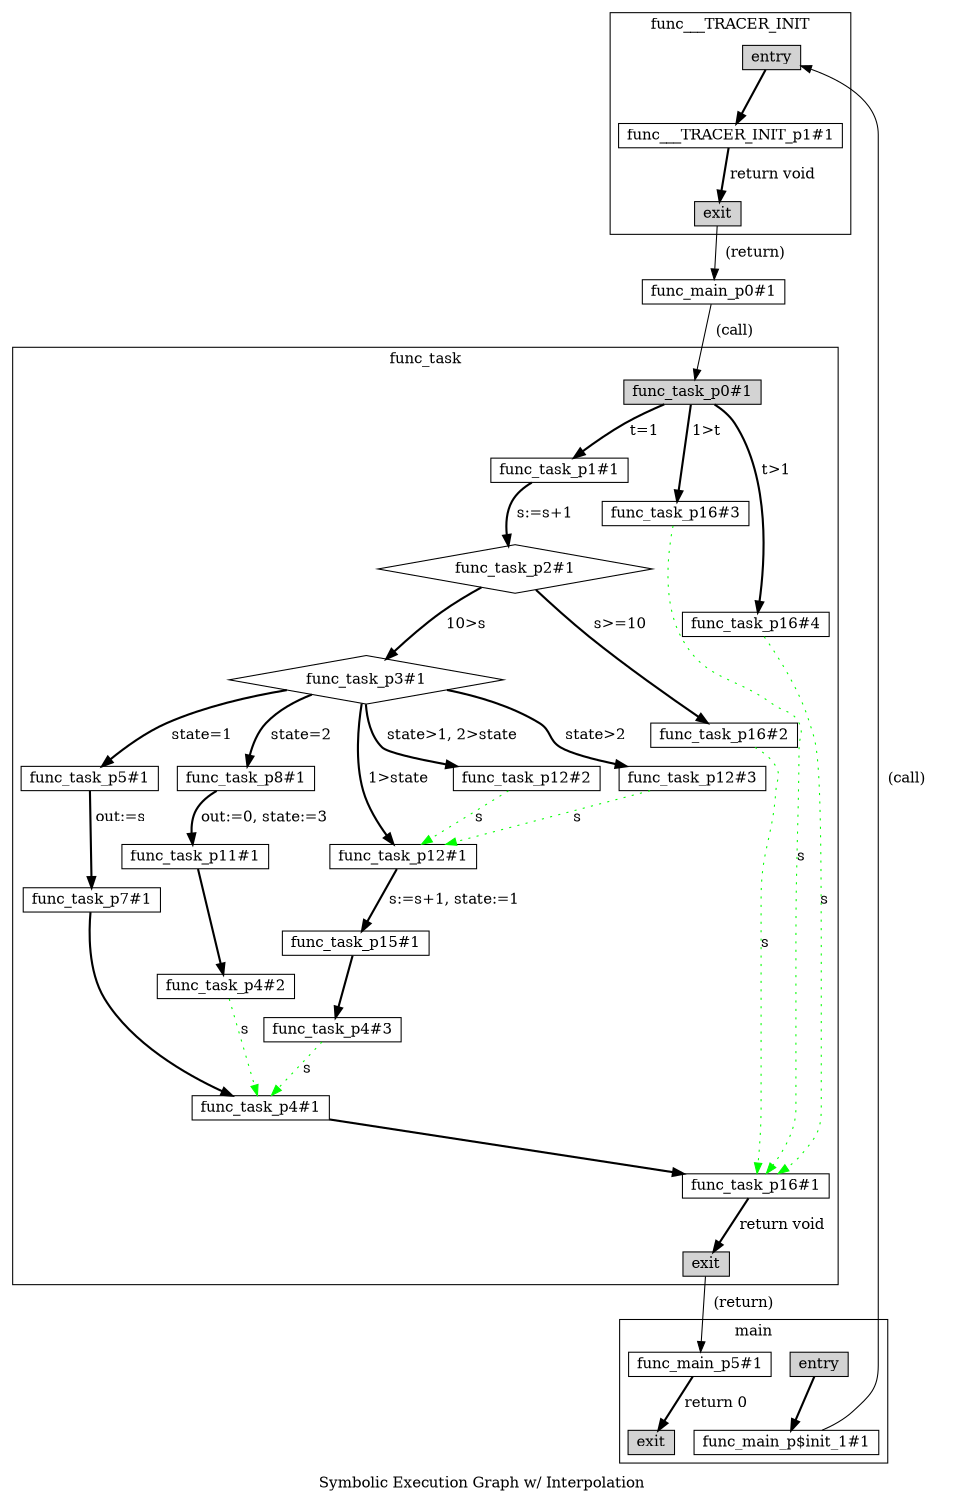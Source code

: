 digraph G { 
 	 label="Symbolic Execution Graph w/ Interpolation";
	 size = "10,10";
	 node [shape=plaintext,width=.1,height=.1]; 
	 compound=true;
	 subgraph "cluster_func___TRACER_INIT" { 
 	 label="func___TRACER_INIT"; 
	 "func___TRACER_INIT_p0#1" [label=entry,shape=box,style=filled];
	 "func___TRACER_INIT_p0#1" -> "func___TRACER_INIT_p1#1" [style=bold,label= " 	 "];
	 "func___TRACER_INIT_p1#1" [shape=box];
	 "func___TRACER_INIT_p1#1" -> "func___TRACER_INIT_p2#1" [style=bold,label= " return void	 "];
	 "func___TRACER_INIT_p2#1" [label="exit",shape=box,style=filled];
}
	 subgraph "cluster_main" { 
 	 label="main"; 
	 "func_main_p$init_0#1" [label=entry,shape=box,style=filled];
	 "func_main_p$init_0#1" -> "func_main_p$init_1#1" [style=bold,label= " 	 "];
	 "func_main_p5#1" [shape=box];
	 "func_main_p5#1" -> "func_main_p6#1" [style=bold,label= " return 0	 "];
	 "func_main_p6#1" [label="exit",shape=box,style=filled];
}
	 subgraph "cluster_func_task" { 
 	 label="func_task"; 
	 "func_task_p0#1" [shape=diamond];
	 "func_task_p0#1" -> "func_task_p1#1" [style=bold,label= " t=1	 "];
	 "func_task_p1#1" [shape=box];
	 "func_task_p1#1" -> "func_task_p2#1" [style=bold,label= " s:=s+1	 "];
	 "func_task_p2#1" [shape=diamond];
	 "func_task_p2#1" -> "func_task_p3#1" [style=bold,label= " 10>s	 "];
	 "func_task_p3#1" [shape=diamond];
	 "func_task_p3#1" -> "func_task_p5#1" [style=bold,label= " state=1	 "];
	 "func_task_p5#1" [shape=box];
	 "func_task_p5#1" -> "func_task_p7#1" [style=bold,label= " out:=s	 "];
	 "func_task_p7#1" [shape=box];
	 "func_task_p7#1" -> "func_task_p4#1" [style=bold,label= " 	 "];
	 "func_task_p4#1" [shape=box];
	 "func_task_p4#1" -> "func_task_p16#1" [style=bold,label= " 	 "];
	 "func_task_p16#1" [shape=box];
	 "func_task_p16#1" -> "func_task_p17#1" [style=bold,label= " return void	 "];
	 "func_task_p3#1" [shape=diamond];
	 "func_task_p3#1" -> "func_task_p8#1" [style=bold,label= " state=2	 "];
	 "func_task_p8#1" [shape=box];
	 "func_task_p8#1" -> "func_task_p11#1" [style=bold,label= " out:=0, state:=3	 "];
	 "func_task_p11#1" [shape=box];
	 "func_task_p11#1" -> "func_task_p4#2" [style=bold,label= " 	 "];
	 "func_task_p3#1" [shape=diamond];
	 "func_task_p3#1" -> "func_task_p12#1" [style=bold,label= " 1>state	 "];
	 "func_task_p12#1" [shape=box];
	 "func_task_p12#1" -> "func_task_p15#1" [style=bold,label= " s:=s+1, state:=1	 "];
	 "func_task_p15#1" [shape=box];
	 "func_task_p15#1" -> "func_task_p4#3" [style=bold,label= " 	 "];
	 "func_task_p3#1" [shape=diamond];
	 "func_task_p3#1" -> "func_task_p12#2" [style=bold,label= " state>1, 2>state	 "];
	 "func_task_p3#1" [shape=diamond];
	 "func_task_p3#1" -> "func_task_p12#3" [style=bold,label= " state>2	 "];
	 "func_task_p2#1" [shape=diamond];
	 "func_task_p2#1" -> "func_task_p16#2" [style=bold,label= " s>=10	 "];
	 "func_task_p0#1" [shape=diamond];
	 "func_task_p0#1" -> "func_task_p16#3" [style=bold,label= " 1>t	 "];
	 "func_task_p0#1" [shape=diamond];
	 "func_task_p0#1" -> "func_task_p16#4" [style=bold,label= " t>1	 "];
	 "func_task_p4#2" [shape=box];
	 "func_task_p4#2" -> "func_task_p4#1" [style=dotted,color=green,label="s"];
	 "func_task_p4#3" [shape=box];
	 "func_task_p4#3" -> "func_task_p4#1" [style=dotted,color=green,label="s"];
	 "func_task_p12#2" [shape=box];
	 "func_task_p12#2" -> "func_task_p12#1" [style=dotted,color=green,label="s"];
	 "func_task_p12#3" [shape=box];
	 "func_task_p12#3" -> "func_task_p12#1" [style=dotted,color=green,label="s"];
	 "func_task_p16#2" [shape=box];
	 "func_task_p16#2" -> "func_task_p16#1" [style=dotted,color=green,label="s"];
	 "func_task_p16#3" [shape=box];
	 "func_task_p16#3" -> "func_task_p16#1" [style=dotted,color=green,label="s"];
	 "func_task_p16#4" [shape=box];
	 "func_task_p16#4" -> "func_task_p16#1" [style=dotted,color=green,label="s"];
	 "func_task_p17#1" [label="exit",shape=box,style=filled];
}
	 "func_main_p$init_1#1" -> "func___TRACER_INIT_p0#1" [label= "  (call) 	 "];
	 "func___TRACER_INIT_p0#1" [shape=box,style=filled];
	 "func_main_p$init_1#1" [shape=box];
	 "func___TRACER_INIT_p2#1" -> "func_main_p0#1" [label= "  (return) 	 "];
	 "func___TRACER_INIT_p2#1" [shape=box];
	 "func_main_p0#1" -> "func_task_p0#1" [label= "  (call) 	 "];
	 "func_task_p0#1" [shape=box,style=filled];
	 "func_main_p0#1" [shape=box];
	 "func_task_p17#1" -> "func_main_p5#1" [label= "  (return) 	 "];
	 "func_task_p17#1" [shape=box];
}
